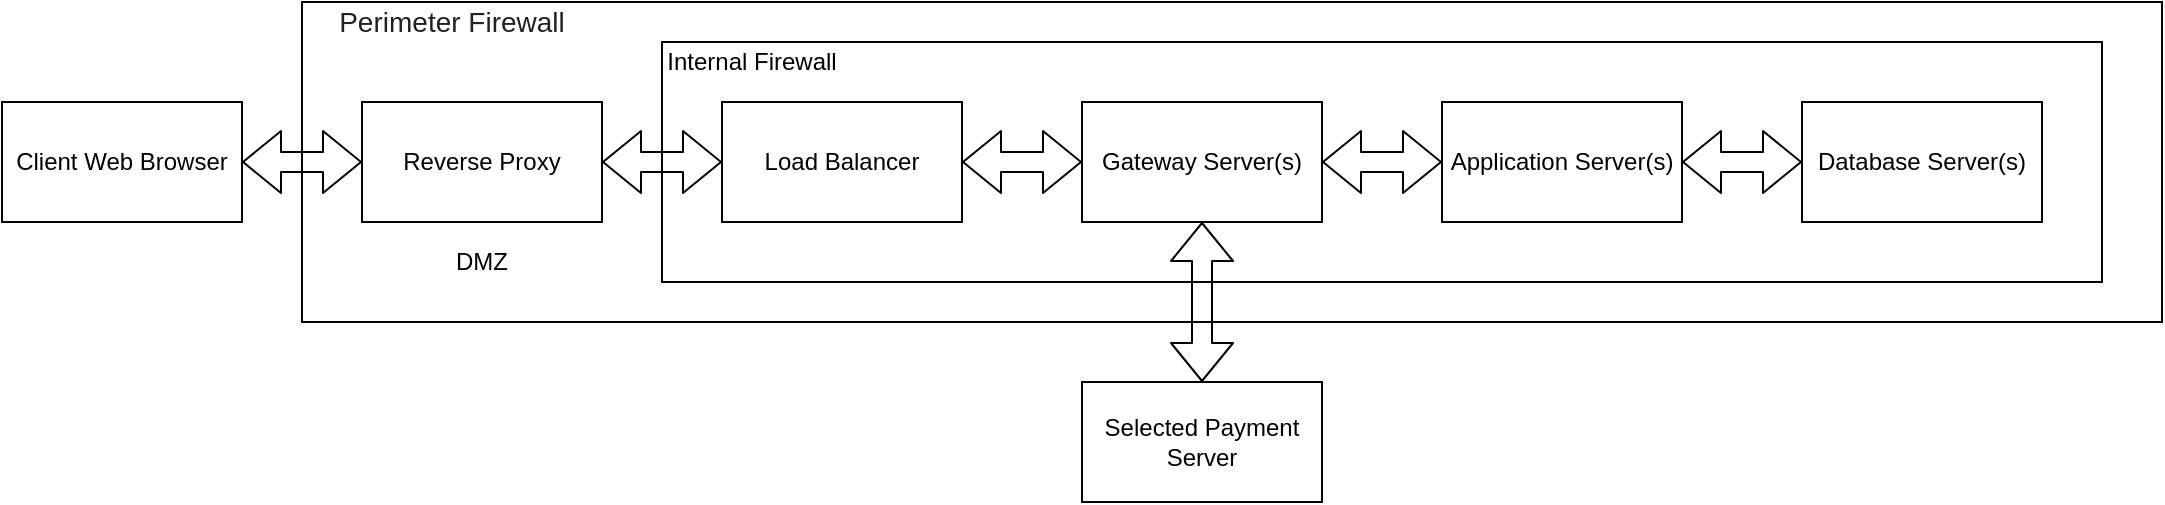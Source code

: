 <mxfile version="13.7.7" type="github">
  <diagram name="Page-1" id="e56a1550-8fbb-45ad-956c-1786394a9013">
    <mxGraphModel dx="1445" dy="794" grid="1" gridSize="10" guides="1" tooltips="1" connect="1" arrows="1" fold="1" page="1" pageScale="1" pageWidth="1100" pageHeight="850" background="#ffffff" math="0" shadow="0">
      <root>
        <mxCell id="0" />
        <mxCell id="1" parent="0" />
        <mxCell id="r8OwfYiXTvmHwOKNOA3X-19" value="" style="rounded=0;whiteSpace=wrap;html=1;" vertex="1" parent="1">
          <mxGeometry x="180" y="280" width="930" height="160" as="geometry" />
        </mxCell>
        <mxCell id="r8OwfYiXTvmHwOKNOA3X-17" value="" style="rounded=0;whiteSpace=wrap;html=1;" vertex="1" parent="1">
          <mxGeometry x="360" y="300" width="720" height="120" as="geometry" />
        </mxCell>
        <mxCell id="r8OwfYiXTvmHwOKNOA3X-1" value="Application Server(s)" style="rounded=0;whiteSpace=wrap;html=1;" vertex="1" parent="1">
          <mxGeometry x="750" y="330" width="120" height="60" as="geometry" />
        </mxCell>
        <mxCell id="r8OwfYiXTvmHwOKNOA3X-2" value="Gateway Server(s)" style="rounded=0;whiteSpace=wrap;html=1;" vertex="1" parent="1">
          <mxGeometry x="570" y="330" width="120" height="60" as="geometry" />
        </mxCell>
        <mxCell id="r8OwfYiXTvmHwOKNOA3X-3" value="Database Server(s)" style="rounded=0;whiteSpace=wrap;html=1;" vertex="1" parent="1">
          <mxGeometry x="930" y="330" width="120" height="60" as="geometry" />
        </mxCell>
        <mxCell id="r8OwfYiXTvmHwOKNOA3X-4" value="" style="shape=flexArrow;endArrow=classic;startArrow=classic;html=1;exitX=1;exitY=0.5;exitDx=0;exitDy=0;entryX=0;entryY=0.5;entryDx=0;entryDy=0;" edge="1" parent="1" source="r8OwfYiXTvmHwOKNOA3X-2" target="r8OwfYiXTvmHwOKNOA3X-1">
          <mxGeometry width="50" height="50" relative="1" as="geometry">
            <mxPoint x="840" y="440" as="sourcePoint" />
            <mxPoint x="890" y="390" as="targetPoint" />
          </mxGeometry>
        </mxCell>
        <mxCell id="r8OwfYiXTvmHwOKNOA3X-5" value="" style="shape=flexArrow;endArrow=classic;startArrow=classic;html=1;entryX=0;entryY=0.5;entryDx=0;entryDy=0;exitX=1;exitY=0.5;exitDx=0;exitDy=0;" edge="1" parent="1" source="r8OwfYiXTvmHwOKNOA3X-1" target="r8OwfYiXTvmHwOKNOA3X-3">
          <mxGeometry width="50" height="50" relative="1" as="geometry">
            <mxPoint x="840" y="440" as="sourcePoint" />
            <mxPoint x="890" y="390" as="targetPoint" />
          </mxGeometry>
        </mxCell>
        <mxCell id="r8OwfYiXTvmHwOKNOA3X-7" value="" style="shape=flexArrow;endArrow=classic;startArrow=classic;html=1;exitX=0;exitY=0.5;exitDx=0;exitDy=0;entryX=1;entryY=0.5;entryDx=0;entryDy=0;" edge="1" parent="1" source="r8OwfYiXTvmHwOKNOA3X-2" target="r8OwfYiXTvmHwOKNOA3X-8">
          <mxGeometry width="50" height="50" relative="1" as="geometry">
            <mxPoint x="730" y="370" as="sourcePoint" />
            <mxPoint x="570" y="470" as="targetPoint" />
          </mxGeometry>
        </mxCell>
        <mxCell id="r8OwfYiXTvmHwOKNOA3X-8" value="Load Balancer" style="rounded=0;whiteSpace=wrap;html=1;" vertex="1" parent="1">
          <mxGeometry x="390" y="330" width="120" height="60" as="geometry" />
        </mxCell>
        <mxCell id="r8OwfYiXTvmHwOKNOA3X-9" value="" style="shape=flexArrow;endArrow=classic;startArrow=classic;html=1;exitX=0.5;exitY=1;exitDx=0;exitDy=0;entryX=0.5;entryY=0;entryDx=0;entryDy=0;" edge="1" parent="1" source="r8OwfYiXTvmHwOKNOA3X-2" target="r8OwfYiXTvmHwOKNOA3X-10">
          <mxGeometry width="50" height="50" relative="1" as="geometry">
            <mxPoint x="610" y="370" as="sourcePoint" />
            <mxPoint x="450" y="460" as="targetPoint" />
          </mxGeometry>
        </mxCell>
        <mxCell id="r8OwfYiXTvmHwOKNOA3X-10" value="Selected Payment Server" style="rounded=0;whiteSpace=wrap;html=1;" vertex="1" parent="1">
          <mxGeometry x="570" y="470" width="120" height="60" as="geometry" />
        </mxCell>
        <mxCell id="r8OwfYiXTvmHwOKNOA3X-14" value="" style="shape=flexArrow;endArrow=classic;startArrow=classic;html=1;exitX=0;exitY=0.5;exitDx=0;exitDy=0;entryX=1;entryY=0.5;entryDx=0;entryDy=0;" edge="1" parent="1" source="r8OwfYiXTvmHwOKNOA3X-8" target="r8OwfYiXTvmHwOKNOA3X-15">
          <mxGeometry width="50" height="50" relative="1" as="geometry">
            <mxPoint x="610" y="370" as="sourcePoint" />
            <mxPoint x="520" y="370" as="targetPoint" />
          </mxGeometry>
        </mxCell>
        <mxCell id="r8OwfYiXTvmHwOKNOA3X-15" value="Reverse Proxy" style="rounded=0;whiteSpace=wrap;html=1;" vertex="1" parent="1">
          <mxGeometry x="210" y="330" width="120" height="60" as="geometry" />
        </mxCell>
        <mxCell id="r8OwfYiXTvmHwOKNOA3X-20" value="Internal Firewall" style="text;html=1;strokeColor=none;fillColor=none;align=center;verticalAlign=middle;whiteSpace=wrap;rounded=0;" vertex="1" parent="1">
          <mxGeometry x="360" y="300" width="90" height="20" as="geometry" />
        </mxCell>
        <mxCell id="r8OwfYiXTvmHwOKNOA3X-23" value="&lt;span style=&quot;color: rgb(32 , 33 , 34) ; font-family: sans-serif ; font-size: 14px ; background-color: rgb(255 , 255 , 255)&quot;&gt;Perimeter Firewall&lt;br&gt;&lt;/span&gt;" style="text;html=1;strokeColor=none;fillColor=none;align=center;verticalAlign=middle;whiteSpace=wrap;rounded=0;" vertex="1" parent="1">
          <mxGeometry x="190" y="280" width="130" height="20" as="geometry" />
        </mxCell>
        <mxCell id="r8OwfYiXTvmHwOKNOA3X-25" value="DMZ" style="text;html=1;strokeColor=none;fillColor=none;align=center;verticalAlign=middle;whiteSpace=wrap;rounded=0;" vertex="1" parent="1">
          <mxGeometry x="250" y="400" width="40" height="20" as="geometry" />
        </mxCell>
        <mxCell id="r8OwfYiXTvmHwOKNOA3X-27" value="" style="shape=flexArrow;endArrow=classic;startArrow=classic;html=1;entryX=1;entryY=0.5;entryDx=0;entryDy=0;exitX=0;exitY=0.5;exitDx=0;exitDy=0;" edge="1" parent="1" source="r8OwfYiXTvmHwOKNOA3X-15" target="r8OwfYiXTvmHwOKNOA3X-28">
          <mxGeometry width="50" height="50" relative="1" as="geometry">
            <mxPoint x="580" y="370" as="sourcePoint" />
            <mxPoint x="140" y="380" as="targetPoint" />
          </mxGeometry>
        </mxCell>
        <mxCell id="r8OwfYiXTvmHwOKNOA3X-28" value="Client Web Browser" style="rounded=0;whiteSpace=wrap;html=1;" vertex="1" parent="1">
          <mxGeometry x="30" y="330" width="120" height="60" as="geometry" />
        </mxCell>
      </root>
    </mxGraphModel>
  </diagram>
</mxfile>
